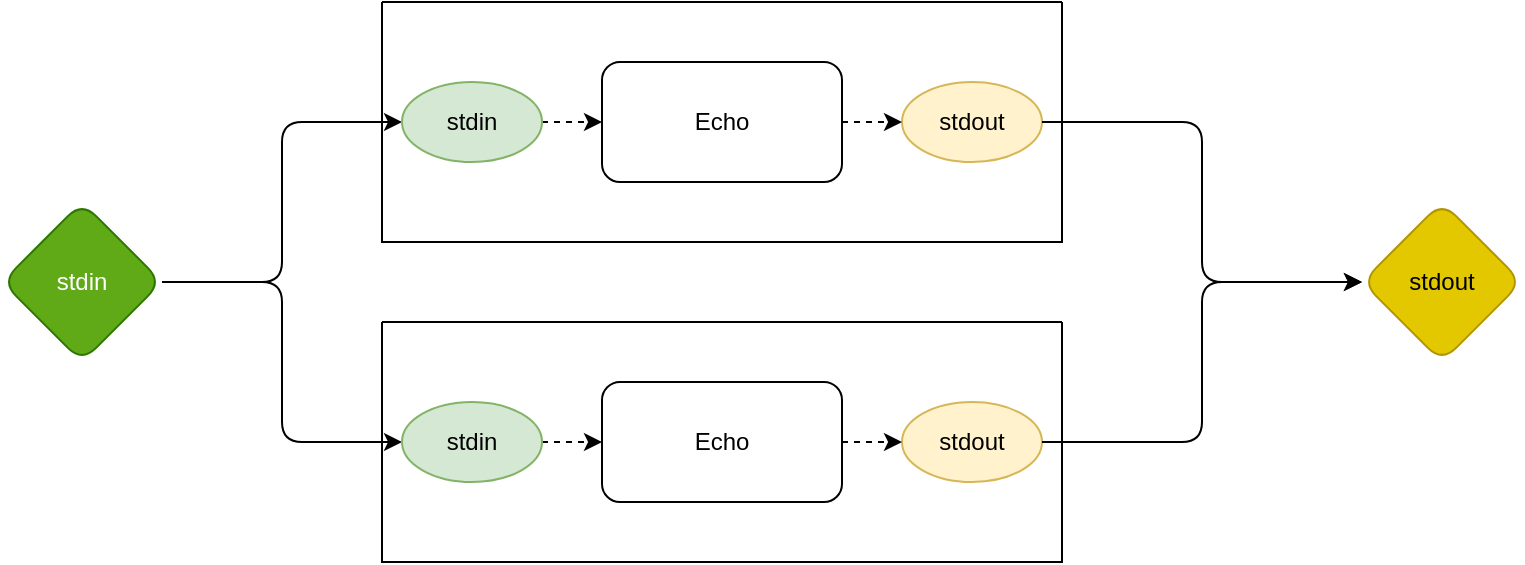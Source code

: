 <mxfile compressed="false" version="14.6.13" type="device">
  <diagram id="X4IyTLPTO5Xjnn8nsE3X" name="main">
    <mxGraphModel dx="2038" dy="605" grid="1" gridSize="10" guides="1" tooltips="1" connect="1" arrows="1" fold="1" page="1" pageScale="1" pageWidth="1100" pageHeight="850" math="0" shadow="0">
      <root>
        <mxCell id="0" />
        <mxCell id="1" parent="0" />
        <mxCell id="zV7-CCr9AmOh_La0bp0h-9" style="edgeStyle=orthogonalEdgeStyle;rounded=1;orthogonalLoop=1;jettySize=auto;html=1;exitX=1;exitY=0.5;exitDx=0;exitDy=0;entryX=0;entryY=0.5;entryDx=0;entryDy=0;" parent="1" source="zV7-CCr9AmOh_La0bp0h-1" target="zV7-CCr9AmOh_La0bp0h-4" edge="1">
          <mxGeometry relative="1" as="geometry">
            <mxPoint x="150" y="200" as="sourcePoint" />
          </mxGeometry>
        </mxCell>
        <mxCell id="pb5WzODEsyXBnx2-gnmH-1" style="edgeStyle=orthogonalEdgeStyle;rounded=1;orthogonalLoop=1;jettySize=auto;html=1;exitX=1;exitY=0.5;exitDx=0;exitDy=0;entryX=0;entryY=0.5;entryDx=0;entryDy=0;" edge="1" parent="1" source="zV7-CCr9AmOh_La0bp0h-1" target="zV7-CCr9AmOh_La0bp0h-13">
          <mxGeometry relative="1" as="geometry">
            <mxPoint x="150" y="200" as="sourcePoint" />
          </mxGeometry>
        </mxCell>
        <mxCell id="zV7-CCr9AmOh_La0bp0h-1" value="stdin" style="rhombus;whiteSpace=wrap;html=1;rounded=1;fillColor=#60a917;strokeColor=#2D7600;fontColor=#ffffff;" parent="1" vertex="1">
          <mxGeometry x="-10" y="240" width="80" height="80" as="geometry" />
        </mxCell>
        <mxCell id="zV7-CCr9AmOh_La0bp0h-2" value="stdout" style="rhombus;whiteSpace=wrap;html=1;rounded=1;fillColor=#e3c800;strokeColor=#B09500;fontColor=#000000;" parent="1" vertex="1">
          <mxGeometry x="670" y="240" width="80" height="80" as="geometry" />
        </mxCell>
        <mxCell id="zV7-CCr9AmOh_La0bp0h-8" value="" style="swimlane;startSize=0;rounded=1;" parent="1" vertex="1">
          <mxGeometry x="180" y="140" width="340" height="120" as="geometry" />
        </mxCell>
        <mxCell id="zV7-CCr9AmOh_La0bp0h-3" value="Echo" style="rounded=1;whiteSpace=wrap;html=1;" parent="zV7-CCr9AmOh_La0bp0h-8" vertex="1">
          <mxGeometry x="110" y="30" width="120" height="60" as="geometry" />
        </mxCell>
        <mxCell id="zV7-CCr9AmOh_La0bp0h-6" style="edgeStyle=orthogonalEdgeStyle;rounded=0;orthogonalLoop=1;jettySize=auto;html=1;exitX=1;exitY=0.5;exitDx=0;exitDy=0;entryX=0;entryY=0.5;entryDx=0;entryDy=0;dashed=1;" parent="zV7-CCr9AmOh_La0bp0h-8" source="zV7-CCr9AmOh_La0bp0h-4" target="zV7-CCr9AmOh_La0bp0h-3" edge="1">
          <mxGeometry relative="1" as="geometry" />
        </mxCell>
        <mxCell id="zV7-CCr9AmOh_La0bp0h-4" value="stdin" style="ellipse;whiteSpace=wrap;html=1;rounded=1;fillColor=#d5e8d4;strokeColor=#82b366;" parent="zV7-CCr9AmOh_La0bp0h-8" vertex="1">
          <mxGeometry x="10" y="40" width="70" height="40" as="geometry" />
        </mxCell>
        <mxCell id="zV7-CCr9AmOh_La0bp0h-5" value="stdout" style="ellipse;whiteSpace=wrap;html=1;rounded=1;fillColor=#fff2cc;strokeColor=#d6b656;" parent="zV7-CCr9AmOh_La0bp0h-8" vertex="1">
          <mxGeometry x="260" y="40" width="70" height="40" as="geometry" />
        </mxCell>
        <mxCell id="zV7-CCr9AmOh_La0bp0h-7" style="edgeStyle=orthogonalEdgeStyle;rounded=0;orthogonalLoop=1;jettySize=auto;html=1;exitX=1;exitY=0.5;exitDx=0;exitDy=0;entryX=0;entryY=0.5;entryDx=0;entryDy=0;dashed=1;" parent="zV7-CCr9AmOh_La0bp0h-8" source="zV7-CCr9AmOh_La0bp0h-3" target="zV7-CCr9AmOh_La0bp0h-5" edge="1">
          <mxGeometry relative="1" as="geometry" />
        </mxCell>
        <mxCell id="zV7-CCr9AmOh_La0bp0h-10" value="" style="swimlane;startSize=0;rounded=1;" parent="1" vertex="1">
          <mxGeometry x="180" y="300" width="340" height="120" as="geometry" />
        </mxCell>
        <mxCell id="zV7-CCr9AmOh_La0bp0h-11" value="Echo" style="rounded=1;whiteSpace=wrap;html=1;" parent="zV7-CCr9AmOh_La0bp0h-10" vertex="1">
          <mxGeometry x="110" y="30" width="120" height="60" as="geometry" />
        </mxCell>
        <mxCell id="zV7-CCr9AmOh_La0bp0h-12" style="edgeStyle=orthogonalEdgeStyle;rounded=0;orthogonalLoop=1;jettySize=auto;html=1;exitX=1;exitY=0.5;exitDx=0;exitDy=0;entryX=0;entryY=0.5;entryDx=0;entryDy=0;dashed=1;" parent="zV7-CCr9AmOh_La0bp0h-10" source="zV7-CCr9AmOh_La0bp0h-13" target="zV7-CCr9AmOh_La0bp0h-11" edge="1">
          <mxGeometry relative="1" as="geometry" />
        </mxCell>
        <mxCell id="zV7-CCr9AmOh_La0bp0h-13" value="stdin" style="ellipse;whiteSpace=wrap;html=1;rounded=1;fillColor=#d5e8d4;strokeColor=#82b366;" parent="zV7-CCr9AmOh_La0bp0h-10" vertex="1">
          <mxGeometry x="10" y="40" width="70" height="40" as="geometry" />
        </mxCell>
        <mxCell id="zV7-CCr9AmOh_La0bp0h-14" value="stdout" style="ellipse;whiteSpace=wrap;html=1;rounded=1;fillColor=#fff2cc;strokeColor=#d6b656;" parent="zV7-CCr9AmOh_La0bp0h-10" vertex="1">
          <mxGeometry x="260" y="40" width="70" height="40" as="geometry" />
        </mxCell>
        <mxCell id="zV7-CCr9AmOh_La0bp0h-15" style="edgeStyle=orthogonalEdgeStyle;rounded=0;orthogonalLoop=1;jettySize=auto;html=1;exitX=1;exitY=0.5;exitDx=0;exitDy=0;entryX=0;entryY=0.5;entryDx=0;entryDy=0;dashed=1;" parent="zV7-CCr9AmOh_La0bp0h-10" source="zV7-CCr9AmOh_La0bp0h-11" target="zV7-CCr9AmOh_La0bp0h-14" edge="1">
          <mxGeometry relative="1" as="geometry" />
        </mxCell>
        <mxCell id="zV7-CCr9AmOh_La0bp0h-16" style="edgeStyle=orthogonalEdgeStyle;rounded=1;orthogonalLoop=1;jettySize=auto;html=1;exitX=1;exitY=0.5;exitDx=0;exitDy=0;entryX=0;entryY=0.5;entryDx=0;entryDy=0;" parent="1" source="zV7-CCr9AmOh_La0bp0h-14" target="zV7-CCr9AmOh_La0bp0h-2" edge="1">
          <mxGeometry relative="1" as="geometry" />
        </mxCell>
        <mxCell id="pb5WzODEsyXBnx2-gnmH-2" style="edgeStyle=orthogonalEdgeStyle;rounded=1;orthogonalLoop=1;jettySize=auto;html=1;exitX=1;exitY=0.5;exitDx=0;exitDy=0;entryX=0;entryY=0.5;entryDx=0;entryDy=0;" edge="1" parent="1" source="zV7-CCr9AmOh_La0bp0h-5" target="zV7-CCr9AmOh_La0bp0h-2">
          <mxGeometry relative="1" as="geometry" />
        </mxCell>
      </root>
    </mxGraphModel>
  </diagram>
</mxfile>
